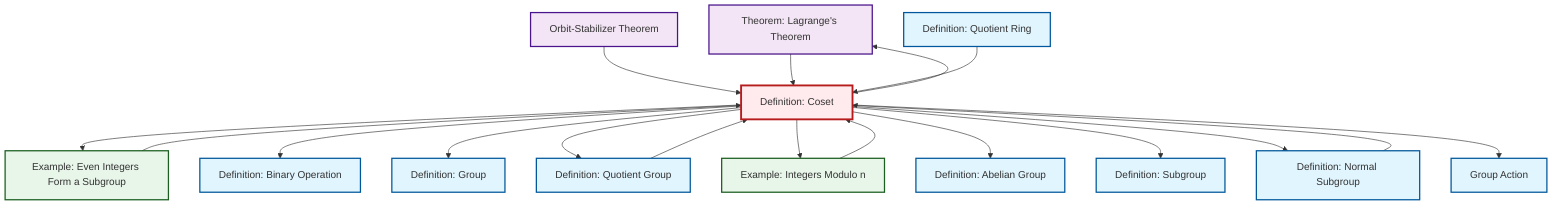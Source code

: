 graph TD
    classDef definition fill:#e1f5fe,stroke:#01579b,stroke-width:2px
    classDef theorem fill:#f3e5f5,stroke:#4a148c,stroke-width:2px
    classDef axiom fill:#fff3e0,stroke:#e65100,stroke-width:2px
    classDef example fill:#e8f5e9,stroke:#1b5e20,stroke-width:2px
    classDef current fill:#ffebee,stroke:#b71c1c,stroke-width:3px
    def-group["Definition: Group"]:::definition
    def-abelian-group["Definition: Abelian Group"]:::definition
    thm-lagrange["Theorem: Lagrange's Theorem"]:::theorem
    def-binary-operation["Definition: Binary Operation"]:::definition
    def-quotient-ring["Definition: Quotient Ring"]:::definition
    def-quotient-group["Definition: Quotient Group"]:::definition
    def-subgroup["Definition: Subgroup"]:::definition
    thm-orbit-stabilizer["Orbit-Stabilizer Theorem"]:::theorem
    def-normal-subgroup["Definition: Normal Subgroup"]:::definition
    ex-even-integers-subgroup["Example: Even Integers Form a Subgroup"]:::example
    ex-quotient-integers-mod-n["Example: Integers Modulo n"]:::example
    def-group-action["Group Action"]:::definition
    def-coset["Definition: Coset"]:::definition
    def-coset --> thm-lagrange
    def-coset --> ex-even-integers-subgroup
    def-coset --> def-binary-operation
    ex-quotient-integers-mod-n --> def-coset
    def-coset --> def-group
    def-coset --> def-quotient-group
    def-normal-subgroup --> def-coset
    def-coset --> ex-quotient-integers-mod-n
    def-coset --> def-abelian-group
    thm-orbit-stabilizer --> def-coset
    thm-lagrange --> def-coset
    def-quotient-group --> def-coset
    def-coset --> def-subgroup
    ex-even-integers-subgroup --> def-coset
    def-quotient-ring --> def-coset
    def-coset --> def-normal-subgroup
    def-coset --> def-group-action
    class def-coset current